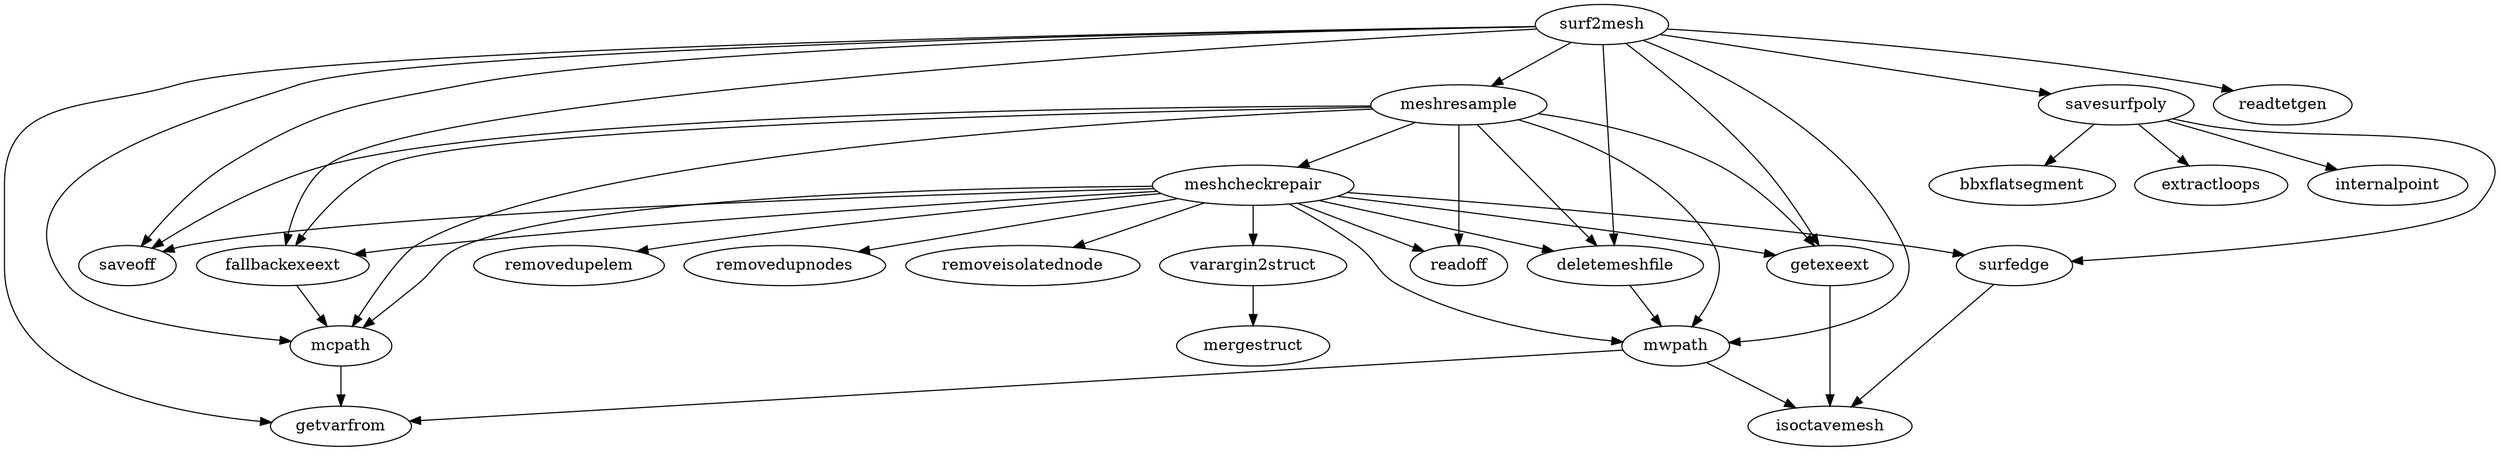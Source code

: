/* Created by mdot for Matlab */
digraph m2html {
  deletemeshfile -> mwpath;
  fallbackexeext -> mcpath;
  getexeext -> isoctavemesh;
  mcpath -> getvarfrom;
  meshcheckrepair -> deletemeshfile;
  meshcheckrepair -> fallbackexeext;
  meshcheckrepair -> getexeext;
  meshcheckrepair -> mcpath;
  meshcheckrepair -> mwpath;
  meshcheckrepair -> readoff;
  meshcheckrepair -> removedupelem;
  meshcheckrepair -> removedupnodes;
  meshcheckrepair -> removeisolatednode;
  meshcheckrepair -> saveoff;
  meshcheckrepair -> surfedge;
  meshcheckrepair -> varargin2struct;
  meshresample -> deletemeshfile;
  meshresample -> fallbackexeext;
  meshresample -> getexeext;
  meshresample -> mcpath;
  meshresample -> meshcheckrepair;
  meshresample -> mwpath;
  meshresample -> readoff;
  meshresample -> saveoff;
  mwpath -> getvarfrom;
  mwpath -> isoctavemesh;
  savesurfpoly -> bbxflatsegment;
  savesurfpoly -> extractloops;
  savesurfpoly -> internalpoint;
  savesurfpoly -> surfedge;
  surf2mesh -> deletemeshfile;
  surf2mesh -> fallbackexeext;
  surf2mesh -> getexeext;
  surf2mesh -> getvarfrom;
  surf2mesh -> mcpath;
  surf2mesh -> meshresample;
  surf2mesh -> mwpath;
  surf2mesh -> readtetgen;
  surf2mesh -> saveoff;
  surf2mesh -> savesurfpoly;
  surfedge -> isoctavemesh;
  varargin2struct -> mergestruct;

  bbxflatsegment [URL="bbxflatsegment.html"];
  deletemeshfile [URL="deletemeshfile.html"];
  extractloops [URL="extractloops.html"];
  fallbackexeext [URL="fallbackexeext.html"];
  getexeext [URL="getexeext.html"];
  getvarfrom [URL="getvarfrom.html"];
  internalpoint [URL="internalpoint.html"];
  isoctavemesh [URL="isoctavemesh.html"];
  mcpath [URL="mcpath.html"];
  mergestruct [URL="mergestruct.html"];
  meshcheckrepair [URL="meshcheckrepair.html"];
  meshresample [URL="meshresample.html"];
  mwpath [URL="mwpath.html"];
  readoff [URL="readoff.html"];
  readtetgen [URL="readtetgen.html"];
  removedupelem [URL="removedupelem.html"];
  removedupnodes [URL="removedupnodes.html"];
  removeisolatednode [URL="removeisolatednode.html"];
  saveoff [URL="saveoff.html"];
  savesurfpoly [URL="savesurfpoly.html"];
  surf2mesh [URL="surf2mesh.html"];
  surfedge [URL="surfedge.html"];
  varargin2struct [URL="varargin2struct.html"];
}